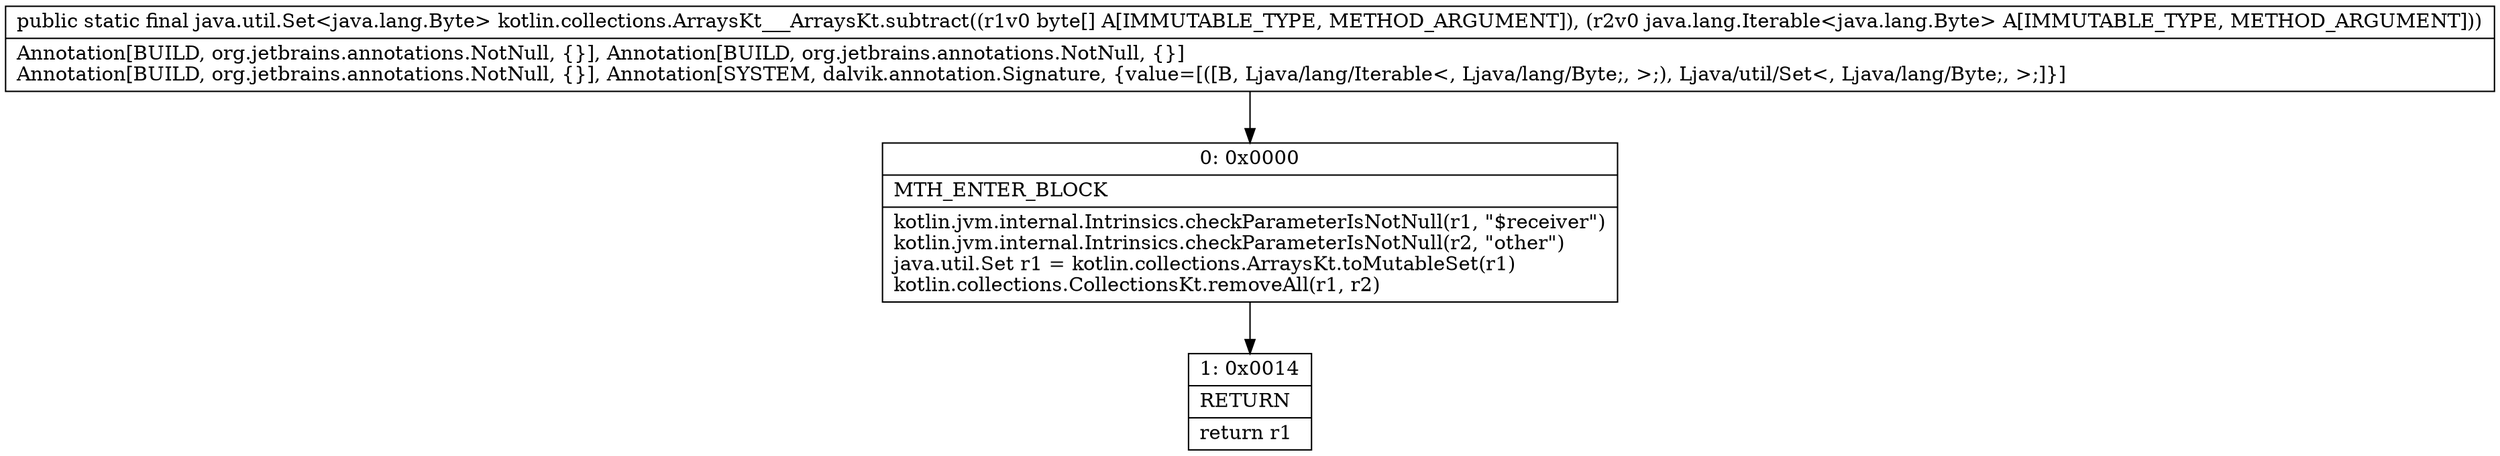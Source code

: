 digraph "CFG forkotlin.collections.ArraysKt___ArraysKt.subtract([BLjava\/lang\/Iterable;)Ljava\/util\/Set;" {
Node_0 [shape=record,label="{0\:\ 0x0000|MTH_ENTER_BLOCK\l|kotlin.jvm.internal.Intrinsics.checkParameterIsNotNull(r1, \"$receiver\")\lkotlin.jvm.internal.Intrinsics.checkParameterIsNotNull(r2, \"other\")\ljava.util.Set r1 = kotlin.collections.ArraysKt.toMutableSet(r1)\lkotlin.collections.CollectionsKt.removeAll(r1, r2)\l}"];
Node_1 [shape=record,label="{1\:\ 0x0014|RETURN\l|return r1\l}"];
MethodNode[shape=record,label="{public static final java.util.Set\<java.lang.Byte\> kotlin.collections.ArraysKt___ArraysKt.subtract((r1v0 byte[] A[IMMUTABLE_TYPE, METHOD_ARGUMENT]), (r2v0 java.lang.Iterable\<java.lang.Byte\> A[IMMUTABLE_TYPE, METHOD_ARGUMENT]))  | Annotation[BUILD, org.jetbrains.annotations.NotNull, \{\}], Annotation[BUILD, org.jetbrains.annotations.NotNull, \{\}]\lAnnotation[BUILD, org.jetbrains.annotations.NotNull, \{\}], Annotation[SYSTEM, dalvik.annotation.Signature, \{value=[([B, Ljava\/lang\/Iterable\<, Ljava\/lang\/Byte;, \>;), Ljava\/util\/Set\<, Ljava\/lang\/Byte;, \>;]\}]\l}"];
MethodNode -> Node_0;
Node_0 -> Node_1;
}

